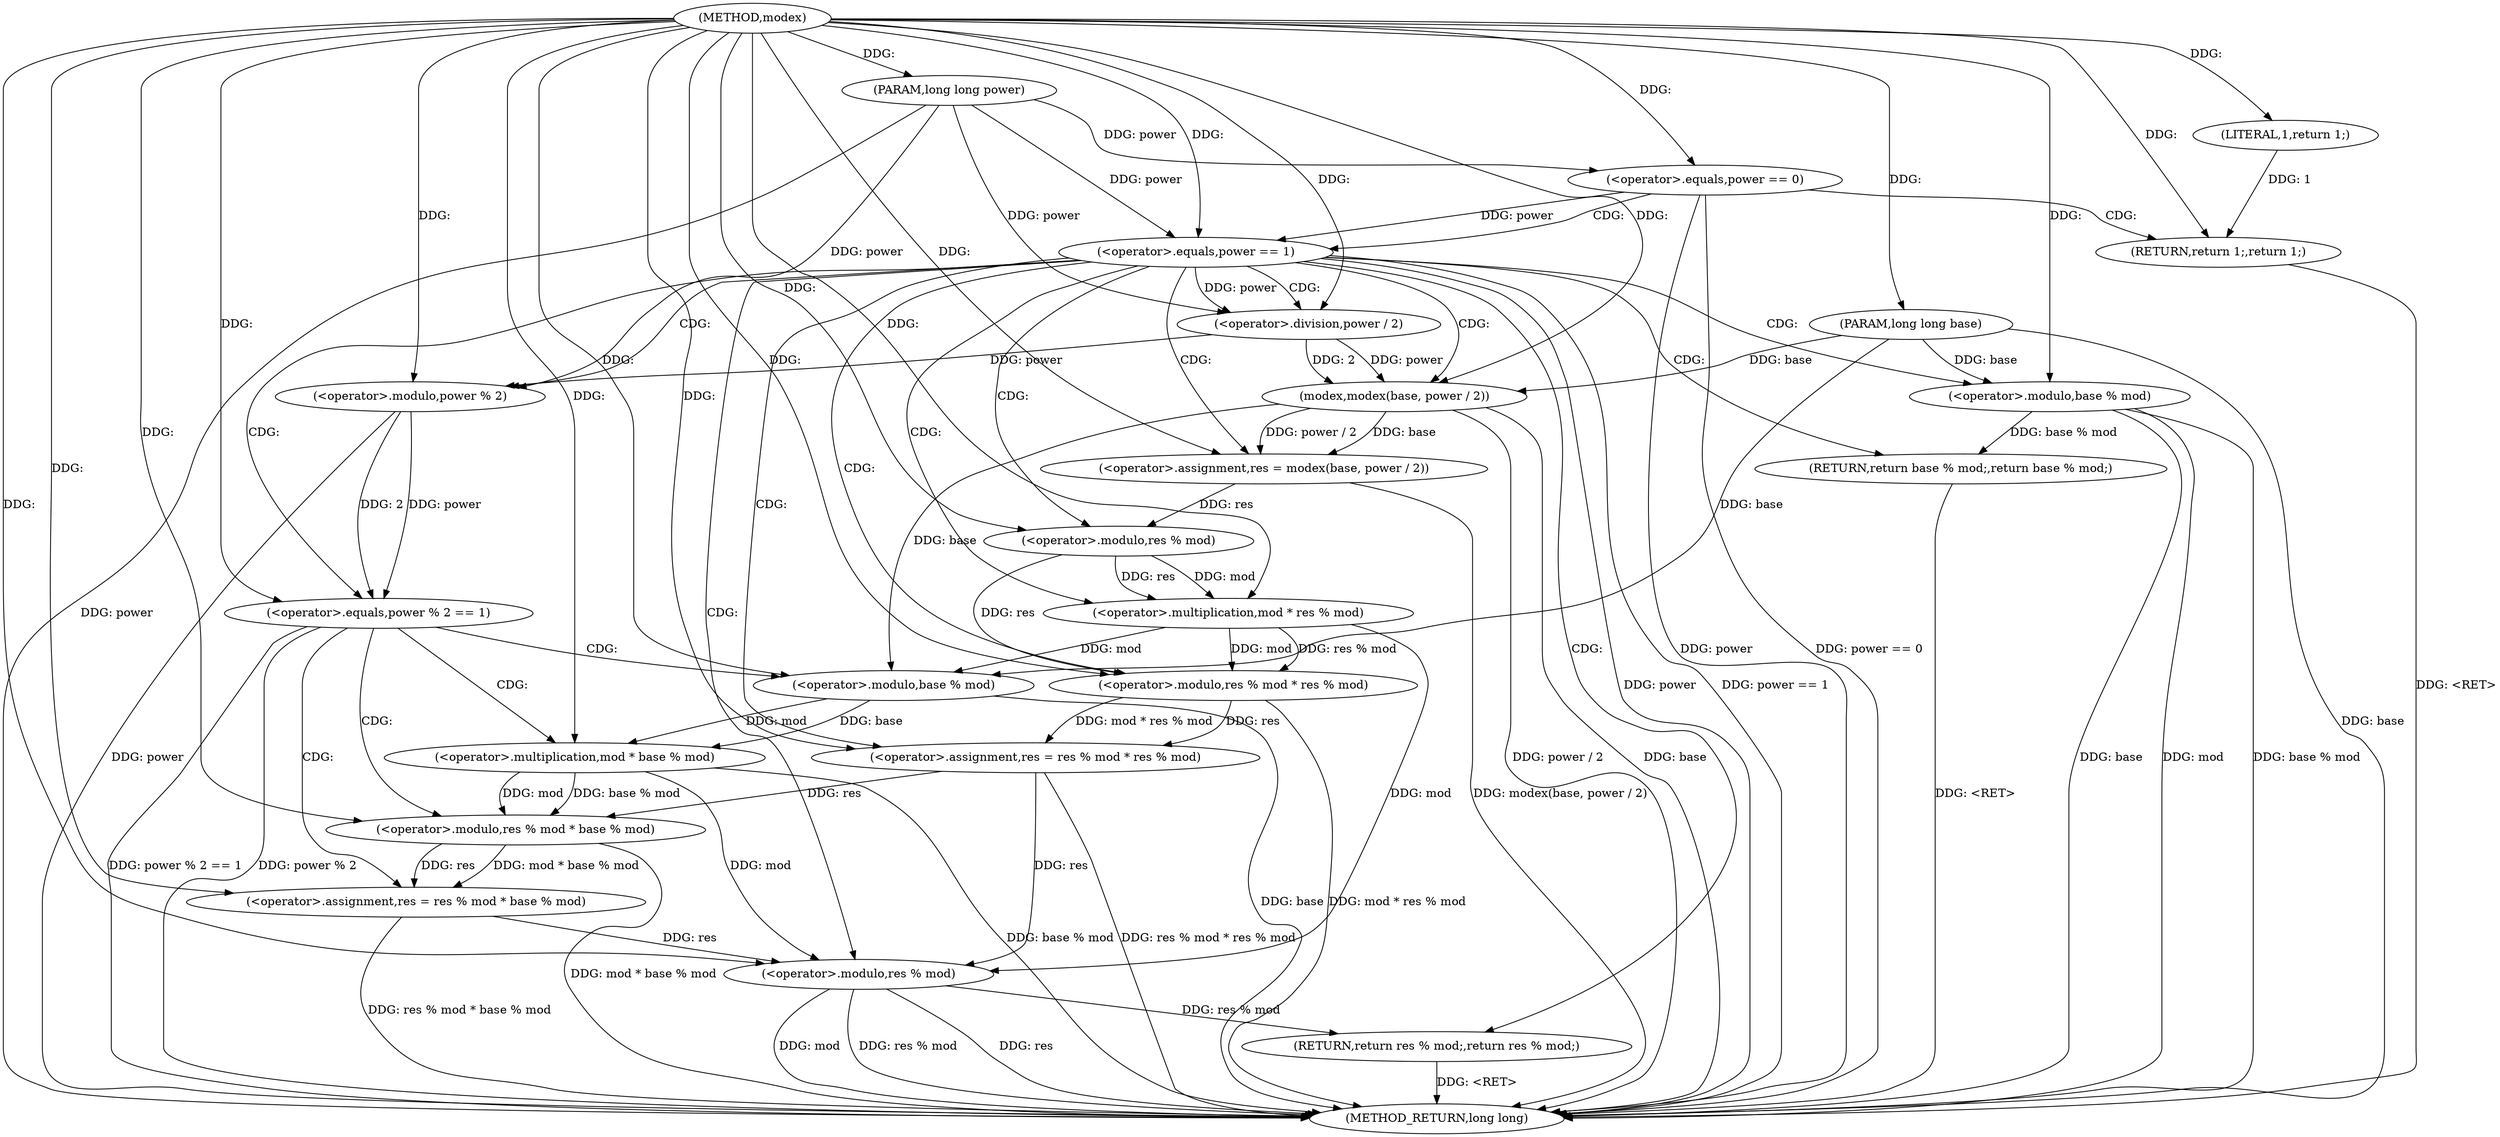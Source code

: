 digraph "modex" {  
"1000101" [label = "(METHOD,modex)" ]
"1000155" [label = "(METHOD_RETURN,long long)" ]
"1000102" [label = "(PARAM,long long base)" ]
"1000103" [label = "(PARAM,long long power)" ]
"1000120" [label = "(<operator>.assignment,res = modex(base, power / 2))" ]
"1000127" [label = "(<operator>.assignment,res = res % mod * res % mod)" ]
"1000151" [label = "(RETURN,return res % mod;,return res % mod;)" ]
"1000106" [label = "(<operator>.equals,power == 0)" ]
"1000109" [label = "(RETURN,return 1;,return 1;)" ]
"1000112" [label = "(<operator>.equals,power == 1)" ]
"1000115" [label = "(RETURN,return base % mod;,return base % mod;)" ]
"1000137" [label = "(<operator>.equals,power % 2 == 1)" ]
"1000142" [label = "(<operator>.assignment,res = res % mod * base % mod)" ]
"1000152" [label = "(<operator>.modulo,res % mod)" ]
"1000110" [label = "(LITERAL,1,return 1;)" ]
"1000116" [label = "(<operator>.modulo,base % mod)" ]
"1000122" [label = "(modex,modex(base, power / 2))" ]
"1000129" [label = "(<operator>.modulo,res % mod * res % mod)" ]
"1000124" [label = "(<operator>.division,power / 2)" ]
"1000131" [label = "(<operator>.multiplication,mod * res % mod)" ]
"1000138" [label = "(<operator>.modulo,power % 2)" ]
"1000144" [label = "(<operator>.modulo,res % mod * base % mod)" ]
"1000133" [label = "(<operator>.modulo,res % mod)" ]
"1000146" [label = "(<operator>.multiplication,mod * base % mod)" ]
"1000148" [label = "(<operator>.modulo,base % mod)" ]
  "1000102" -> "1000155"  [ label = "DDG: base"] 
  "1000103" -> "1000155"  [ label = "DDG: power"] 
  "1000106" -> "1000155"  [ label = "DDG: power"] 
  "1000106" -> "1000155"  [ label = "DDG: power == 0"] 
  "1000112" -> "1000155"  [ label = "DDG: power"] 
  "1000112" -> "1000155"  [ label = "DDG: power == 1"] 
  "1000122" -> "1000155"  [ label = "DDG: base"] 
  "1000122" -> "1000155"  [ label = "DDG: power / 2"] 
  "1000120" -> "1000155"  [ label = "DDG: modex(base, power / 2)"] 
  "1000129" -> "1000155"  [ label = "DDG: mod * res % mod"] 
  "1000127" -> "1000155"  [ label = "DDG: res % mod * res % mod"] 
  "1000138" -> "1000155"  [ label = "DDG: power"] 
  "1000137" -> "1000155"  [ label = "DDG: power % 2"] 
  "1000137" -> "1000155"  [ label = "DDG: power % 2 == 1"] 
  "1000148" -> "1000155"  [ label = "DDG: base"] 
  "1000146" -> "1000155"  [ label = "DDG: base % mod"] 
  "1000144" -> "1000155"  [ label = "DDG: mod * base % mod"] 
  "1000142" -> "1000155"  [ label = "DDG: res % mod * base % mod"] 
  "1000152" -> "1000155"  [ label = "DDG: res"] 
  "1000152" -> "1000155"  [ label = "DDG: mod"] 
  "1000152" -> "1000155"  [ label = "DDG: res % mod"] 
  "1000116" -> "1000155"  [ label = "DDG: base"] 
  "1000116" -> "1000155"  [ label = "DDG: mod"] 
  "1000116" -> "1000155"  [ label = "DDG: base % mod"] 
  "1000151" -> "1000155"  [ label = "DDG: <RET>"] 
  "1000115" -> "1000155"  [ label = "DDG: <RET>"] 
  "1000109" -> "1000155"  [ label = "DDG: <RET>"] 
  "1000101" -> "1000102"  [ label = "DDG: "] 
  "1000101" -> "1000103"  [ label = "DDG: "] 
  "1000122" -> "1000120"  [ label = "DDG: base"] 
  "1000122" -> "1000120"  [ label = "DDG: power / 2"] 
  "1000129" -> "1000127"  [ label = "DDG: res"] 
  "1000129" -> "1000127"  [ label = "DDG: mod * res % mod"] 
  "1000152" -> "1000151"  [ label = "DDG: res % mod"] 
  "1000110" -> "1000109"  [ label = "DDG: 1"] 
  "1000101" -> "1000109"  [ label = "DDG: "] 
  "1000116" -> "1000115"  [ label = "DDG: base % mod"] 
  "1000101" -> "1000120"  [ label = "DDG: "] 
  "1000101" -> "1000127"  [ label = "DDG: "] 
  "1000144" -> "1000142"  [ label = "DDG: mod * base % mod"] 
  "1000144" -> "1000142"  [ label = "DDG: res"] 
  "1000103" -> "1000106"  [ label = "DDG: power"] 
  "1000101" -> "1000106"  [ label = "DDG: "] 
  "1000101" -> "1000110"  [ label = "DDG: "] 
  "1000106" -> "1000112"  [ label = "DDG: power"] 
  "1000103" -> "1000112"  [ label = "DDG: power"] 
  "1000101" -> "1000112"  [ label = "DDG: "] 
  "1000102" -> "1000122"  [ label = "DDG: base"] 
  "1000101" -> "1000122"  [ label = "DDG: "] 
  "1000124" -> "1000122"  [ label = "DDG: power"] 
  "1000124" -> "1000122"  [ label = "DDG: 2"] 
  "1000133" -> "1000129"  [ label = "DDG: res"] 
  "1000101" -> "1000129"  [ label = "DDG: "] 
  "1000131" -> "1000129"  [ label = "DDG: mod"] 
  "1000131" -> "1000129"  [ label = "DDG: res % mod"] 
  "1000138" -> "1000137"  [ label = "DDG: power"] 
  "1000138" -> "1000137"  [ label = "DDG: 2"] 
  "1000101" -> "1000137"  [ label = "DDG: "] 
  "1000101" -> "1000142"  [ label = "DDG: "] 
  "1000127" -> "1000152"  [ label = "DDG: res"] 
  "1000142" -> "1000152"  [ label = "DDG: res"] 
  "1000101" -> "1000152"  [ label = "DDG: "] 
  "1000131" -> "1000152"  [ label = "DDG: mod"] 
  "1000146" -> "1000152"  [ label = "DDG: mod"] 
  "1000102" -> "1000116"  [ label = "DDG: base"] 
  "1000101" -> "1000116"  [ label = "DDG: "] 
  "1000112" -> "1000124"  [ label = "DDG: power"] 
  "1000103" -> "1000124"  [ label = "DDG: power"] 
  "1000101" -> "1000124"  [ label = "DDG: "] 
  "1000133" -> "1000131"  [ label = "DDG: mod"] 
  "1000101" -> "1000131"  [ label = "DDG: "] 
  "1000133" -> "1000131"  [ label = "DDG: res"] 
  "1000124" -> "1000138"  [ label = "DDG: power"] 
  "1000103" -> "1000138"  [ label = "DDG: power"] 
  "1000101" -> "1000138"  [ label = "DDG: "] 
  "1000127" -> "1000144"  [ label = "DDG: res"] 
  "1000101" -> "1000144"  [ label = "DDG: "] 
  "1000146" -> "1000144"  [ label = "DDG: base % mod"] 
  "1000146" -> "1000144"  [ label = "DDG: mod"] 
  "1000120" -> "1000133"  [ label = "DDG: res"] 
  "1000101" -> "1000133"  [ label = "DDG: "] 
  "1000148" -> "1000146"  [ label = "DDG: mod"] 
  "1000101" -> "1000146"  [ label = "DDG: "] 
  "1000148" -> "1000146"  [ label = "DDG: base"] 
  "1000122" -> "1000148"  [ label = "DDG: base"] 
  "1000102" -> "1000148"  [ label = "DDG: base"] 
  "1000101" -> "1000148"  [ label = "DDG: "] 
  "1000131" -> "1000148"  [ label = "DDG: mod"] 
  "1000106" -> "1000112"  [ label = "CDG: "] 
  "1000106" -> "1000109"  [ label = "CDG: "] 
  "1000112" -> "1000116"  [ label = "CDG: "] 
  "1000112" -> "1000131"  [ label = "CDG: "] 
  "1000112" -> "1000120"  [ label = "CDG: "] 
  "1000112" -> "1000127"  [ label = "CDG: "] 
  "1000112" -> "1000137"  [ label = "CDG: "] 
  "1000112" -> "1000129"  [ label = "CDG: "] 
  "1000112" -> "1000124"  [ label = "CDG: "] 
  "1000112" -> "1000151"  [ label = "CDG: "] 
  "1000112" -> "1000152"  [ label = "CDG: "] 
  "1000112" -> "1000115"  [ label = "CDG: "] 
  "1000112" -> "1000133"  [ label = "CDG: "] 
  "1000112" -> "1000138"  [ label = "CDG: "] 
  "1000112" -> "1000122"  [ label = "CDG: "] 
  "1000137" -> "1000142"  [ label = "CDG: "] 
  "1000137" -> "1000148"  [ label = "CDG: "] 
  "1000137" -> "1000146"  [ label = "CDG: "] 
  "1000137" -> "1000144"  [ label = "CDG: "] 
}
